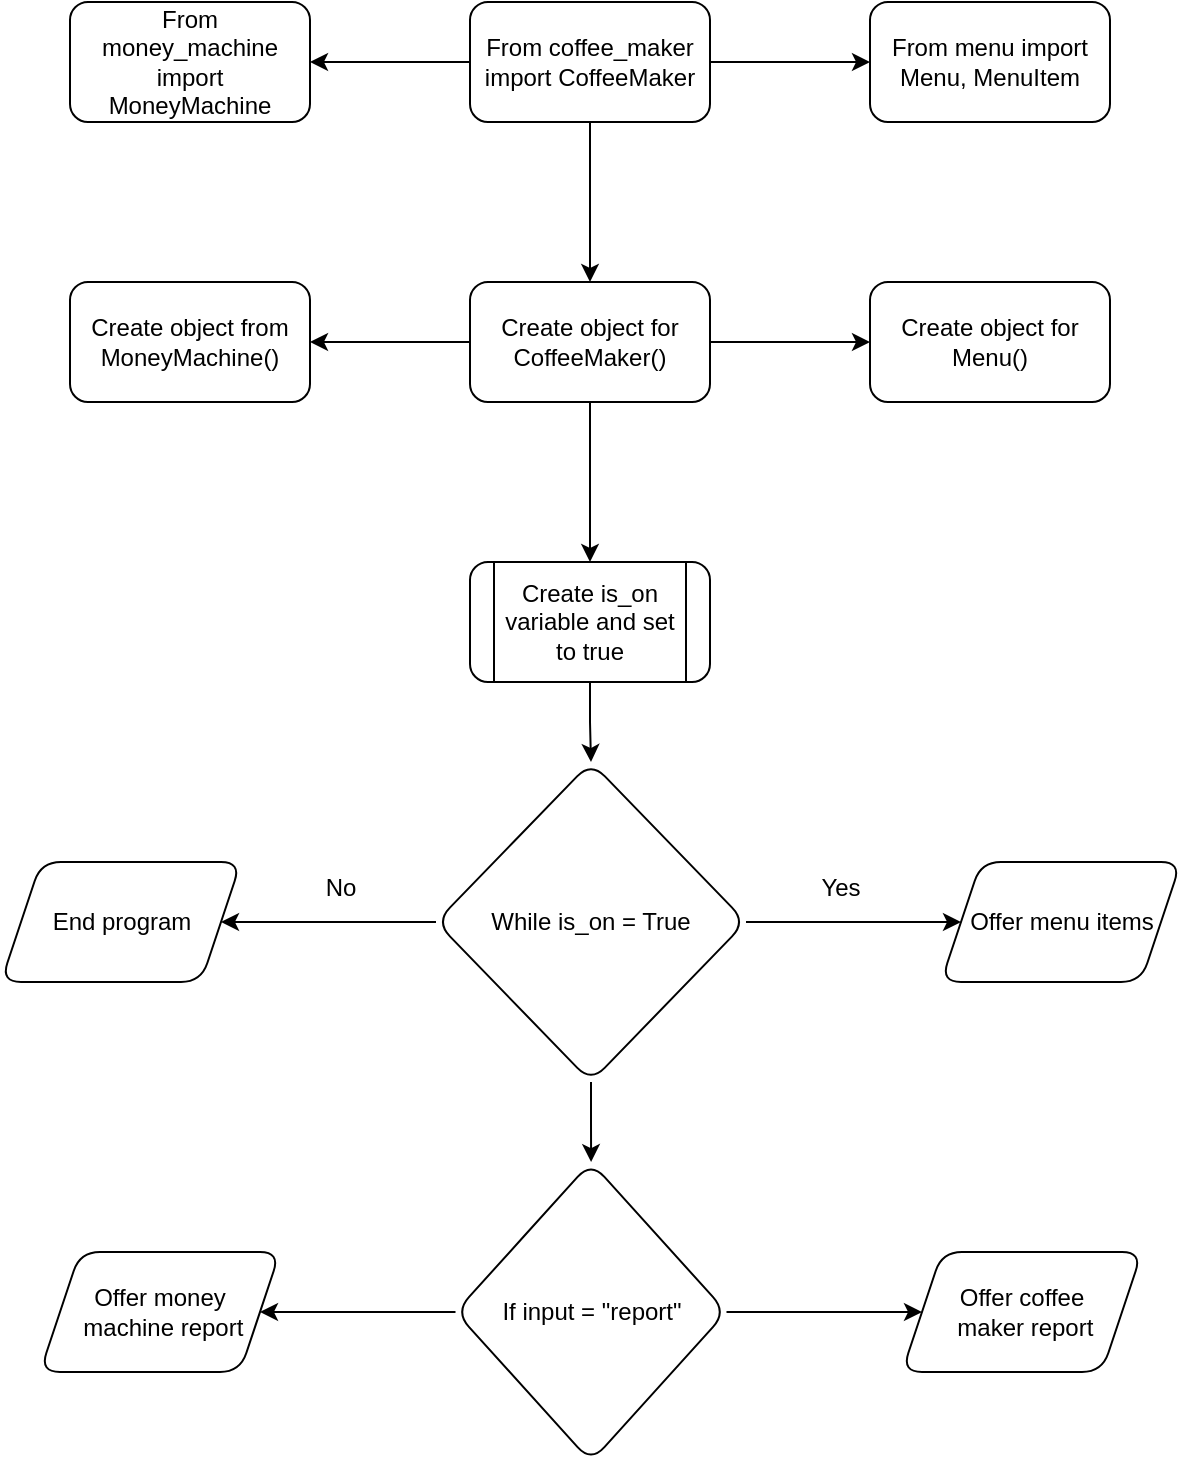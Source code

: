 <mxfile version="24.8.6">
  <diagram name="Page-1" id="3yf-lj2kJcfVt5YnkAmP">
    <mxGraphModel dx="1185" dy="632" grid="1" gridSize="10" guides="1" tooltips="1" connect="1" arrows="1" fold="1" page="1" pageScale="1" pageWidth="850" pageHeight="1100" math="0" shadow="0">
      <root>
        <mxCell id="0" />
        <mxCell id="1" parent="0" />
        <mxCell id="NlupzZtL1dCH14fbyRT--5" value="" style="edgeStyle=orthogonalEdgeStyle;rounded=0;orthogonalLoop=1;jettySize=auto;html=1;" edge="1" parent="1" source="NlupzZtL1dCH14fbyRT--1" target="NlupzZtL1dCH14fbyRT--4">
          <mxGeometry relative="1" as="geometry" />
        </mxCell>
        <mxCell id="NlupzZtL1dCH14fbyRT--7" value="" style="edgeStyle=orthogonalEdgeStyle;rounded=0;orthogonalLoop=1;jettySize=auto;html=1;" edge="1" parent="1" source="NlupzZtL1dCH14fbyRT--1" target="NlupzZtL1dCH14fbyRT--6">
          <mxGeometry relative="1" as="geometry" />
        </mxCell>
        <mxCell id="NlupzZtL1dCH14fbyRT--9" value="" style="edgeStyle=orthogonalEdgeStyle;rounded=0;orthogonalLoop=1;jettySize=auto;html=1;" edge="1" parent="1" source="NlupzZtL1dCH14fbyRT--1" target="NlupzZtL1dCH14fbyRT--8">
          <mxGeometry relative="1" as="geometry" />
        </mxCell>
        <mxCell id="NlupzZtL1dCH14fbyRT--1" value="From coffee_maker import CoffeeMaker" style="rounded=1;whiteSpace=wrap;html=1;" vertex="1" parent="1">
          <mxGeometry x="365" y="20" width="120" height="60" as="geometry" />
        </mxCell>
        <mxCell id="NlupzZtL1dCH14fbyRT--4" value="From menu import Menu, MenuItem" style="whiteSpace=wrap;html=1;rounded=1;" vertex="1" parent="1">
          <mxGeometry x="565" y="20" width="120" height="60" as="geometry" />
        </mxCell>
        <mxCell id="NlupzZtL1dCH14fbyRT--6" value="&lt;div&gt;From money_machine import MoneyMachine&lt;br&gt;&lt;/div&gt;" style="whiteSpace=wrap;html=1;rounded=1;" vertex="1" parent="1">
          <mxGeometry x="165" y="20" width="120" height="60" as="geometry" />
        </mxCell>
        <mxCell id="NlupzZtL1dCH14fbyRT--11" value="" style="edgeStyle=orthogonalEdgeStyle;rounded=0;orthogonalLoop=1;jettySize=auto;html=1;" edge="1" parent="1" source="NlupzZtL1dCH14fbyRT--8" target="NlupzZtL1dCH14fbyRT--10">
          <mxGeometry relative="1" as="geometry" />
        </mxCell>
        <mxCell id="NlupzZtL1dCH14fbyRT--13" value="" style="edgeStyle=orthogonalEdgeStyle;rounded=0;orthogonalLoop=1;jettySize=auto;html=1;" edge="1" parent="1" source="NlupzZtL1dCH14fbyRT--8" target="NlupzZtL1dCH14fbyRT--12">
          <mxGeometry relative="1" as="geometry" />
        </mxCell>
        <mxCell id="NlupzZtL1dCH14fbyRT--15" value="" style="edgeStyle=orthogonalEdgeStyle;rounded=0;orthogonalLoop=1;jettySize=auto;html=1;" edge="1" parent="1" source="NlupzZtL1dCH14fbyRT--8" target="NlupzZtL1dCH14fbyRT--14">
          <mxGeometry relative="1" as="geometry" />
        </mxCell>
        <mxCell id="NlupzZtL1dCH14fbyRT--8" value="Create object for CoffeeMaker()" style="whiteSpace=wrap;html=1;rounded=1;" vertex="1" parent="1">
          <mxGeometry x="365" y="160" width="120" height="60" as="geometry" />
        </mxCell>
        <mxCell id="NlupzZtL1dCH14fbyRT--10" value="Create object for Menu()" style="whiteSpace=wrap;html=1;rounded=1;" vertex="1" parent="1">
          <mxGeometry x="565" y="160" width="120" height="60" as="geometry" />
        </mxCell>
        <mxCell id="NlupzZtL1dCH14fbyRT--12" value="Create object from MoneyMachine()" style="whiteSpace=wrap;html=1;rounded=1;" vertex="1" parent="1">
          <mxGeometry x="165" y="160" width="120" height="60" as="geometry" />
        </mxCell>
        <mxCell id="NlupzZtL1dCH14fbyRT--21" value="" style="edgeStyle=orthogonalEdgeStyle;rounded=0;orthogonalLoop=1;jettySize=auto;html=1;" edge="1" parent="1" source="NlupzZtL1dCH14fbyRT--14" target="NlupzZtL1dCH14fbyRT--20">
          <mxGeometry relative="1" as="geometry" />
        </mxCell>
        <mxCell id="NlupzZtL1dCH14fbyRT--14" value="Create is_on variable and set to true" style="shape=process;whiteSpace=wrap;html=1;backgroundOutline=1;rounded=1;" vertex="1" parent="1">
          <mxGeometry x="365" y="300" width="120" height="60" as="geometry" />
        </mxCell>
        <mxCell id="NlupzZtL1dCH14fbyRT--25" value="" style="edgeStyle=orthogonalEdgeStyle;rounded=0;orthogonalLoop=1;jettySize=auto;html=1;" edge="1" parent="1" source="NlupzZtL1dCH14fbyRT--20" target="NlupzZtL1dCH14fbyRT--24">
          <mxGeometry relative="1" as="geometry" />
        </mxCell>
        <mxCell id="NlupzZtL1dCH14fbyRT--28" value="" style="edgeStyle=orthogonalEdgeStyle;rounded=0;orthogonalLoop=1;jettySize=auto;html=1;" edge="1" parent="1" source="NlupzZtL1dCH14fbyRT--20" target="NlupzZtL1dCH14fbyRT--27">
          <mxGeometry relative="1" as="geometry" />
        </mxCell>
        <mxCell id="NlupzZtL1dCH14fbyRT--31" value="" style="edgeStyle=orthogonalEdgeStyle;rounded=0;orthogonalLoop=1;jettySize=auto;html=1;" edge="1" parent="1" source="NlupzZtL1dCH14fbyRT--20" target="NlupzZtL1dCH14fbyRT--30">
          <mxGeometry relative="1" as="geometry" />
        </mxCell>
        <mxCell id="NlupzZtL1dCH14fbyRT--20" value="While is_on = True" style="rhombus;whiteSpace=wrap;html=1;rounded=1;" vertex="1" parent="1">
          <mxGeometry x="348" y="400" width="155" height="160" as="geometry" />
        </mxCell>
        <mxCell id="NlupzZtL1dCH14fbyRT--24" value="Offer menu items" style="shape=parallelogram;perimeter=parallelogramPerimeter;whiteSpace=wrap;html=1;fixedSize=1;rounded=1;" vertex="1" parent="1">
          <mxGeometry x="600.5" y="450" width="120" height="60" as="geometry" />
        </mxCell>
        <mxCell id="NlupzZtL1dCH14fbyRT--26" value="Yes" style="text;html=1;align=center;verticalAlign=middle;resizable=0;points=[];autosize=1;strokeColor=none;fillColor=none;" vertex="1" parent="1">
          <mxGeometry x="530" y="448" width="40" height="30" as="geometry" />
        </mxCell>
        <mxCell id="NlupzZtL1dCH14fbyRT--27" value="End program" style="shape=parallelogram;perimeter=parallelogramPerimeter;whiteSpace=wrap;html=1;fixedSize=1;rounded=1;" vertex="1" parent="1">
          <mxGeometry x="130.5" y="450" width="120" height="60" as="geometry" />
        </mxCell>
        <mxCell id="NlupzZtL1dCH14fbyRT--29" value="No" style="text;html=1;align=center;verticalAlign=middle;resizable=0;points=[];autosize=1;strokeColor=none;fillColor=none;" vertex="1" parent="1">
          <mxGeometry x="280" y="448" width="40" height="30" as="geometry" />
        </mxCell>
        <mxCell id="NlupzZtL1dCH14fbyRT--33" value="" style="edgeStyle=orthogonalEdgeStyle;rounded=0;orthogonalLoop=1;jettySize=auto;html=1;" edge="1" parent="1" source="NlupzZtL1dCH14fbyRT--30" target="NlupzZtL1dCH14fbyRT--32">
          <mxGeometry relative="1" as="geometry" />
        </mxCell>
        <mxCell id="NlupzZtL1dCH14fbyRT--35" value="" style="edgeStyle=orthogonalEdgeStyle;rounded=0;orthogonalLoop=1;jettySize=auto;html=1;" edge="1" parent="1" source="NlupzZtL1dCH14fbyRT--30" target="NlupzZtL1dCH14fbyRT--34">
          <mxGeometry relative="1" as="geometry" />
        </mxCell>
        <mxCell id="NlupzZtL1dCH14fbyRT--30" value="If input = &quot;report&quot;" style="rhombus;whiteSpace=wrap;html=1;rounded=1;" vertex="1" parent="1">
          <mxGeometry x="357.75" y="600" width="135.5" height="150" as="geometry" />
        </mxCell>
        <mxCell id="NlupzZtL1dCH14fbyRT--32" value="&lt;div&gt;Offer coffee&lt;/div&gt;&lt;div&gt;&amp;nbsp;maker report&lt;/div&gt;" style="shape=parallelogram;perimeter=parallelogramPerimeter;whiteSpace=wrap;html=1;fixedSize=1;rounded=1;" vertex="1" parent="1">
          <mxGeometry x="581" y="645" width="120" height="60" as="geometry" />
        </mxCell>
        <mxCell id="NlupzZtL1dCH14fbyRT--34" value="&lt;div&gt;Offer money&lt;/div&gt;&lt;div&gt;&amp;nbsp;machine report&lt;/div&gt;" style="shape=parallelogram;perimeter=parallelogramPerimeter;whiteSpace=wrap;html=1;fixedSize=1;rounded=1;" vertex="1" parent="1">
          <mxGeometry x="150" y="645" width="120" height="60" as="geometry" />
        </mxCell>
      </root>
    </mxGraphModel>
  </diagram>
</mxfile>
